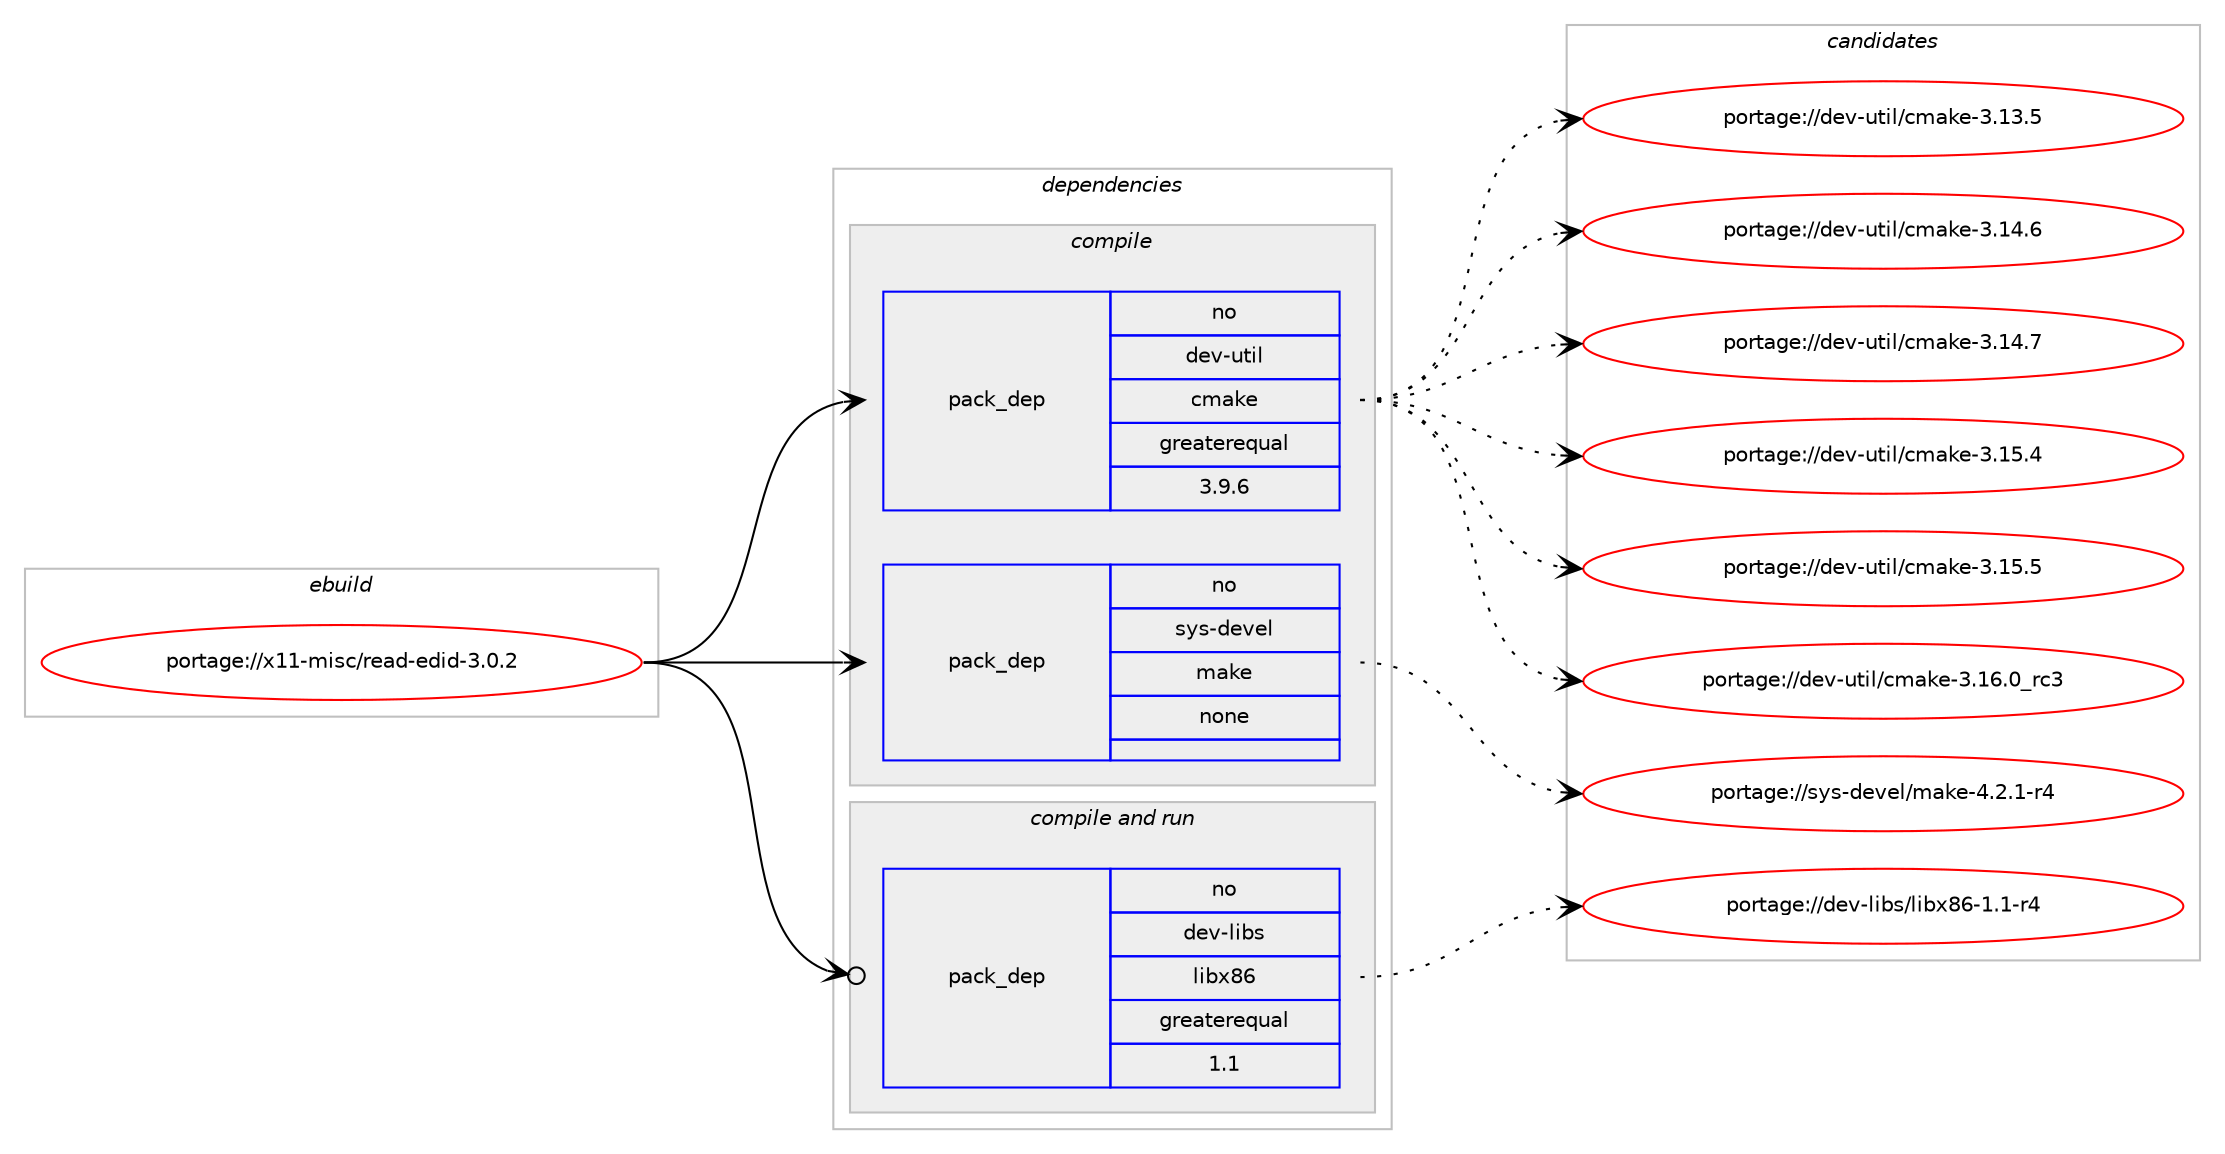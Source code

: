digraph prolog {

# *************
# Graph options
# *************

newrank=true;
concentrate=true;
compound=true;
graph [rankdir=LR,fontname=Helvetica,fontsize=10,ranksep=1.5];#, ranksep=2.5, nodesep=0.2];
edge  [arrowhead=vee];
node  [fontname=Helvetica,fontsize=10];

# **********
# The ebuild
# **********

subgraph cluster_leftcol {
color=gray;
rank=same;
label=<<i>ebuild</i>>;
id [label="portage://x11-misc/read-edid-3.0.2", color=red, width=4, href="../x11-misc/read-edid-3.0.2.svg"];
}

# ****************
# The dependencies
# ****************

subgraph cluster_midcol {
color=gray;
label=<<i>dependencies</i>>;
subgraph cluster_compile {
fillcolor="#eeeeee";
style=filled;
label=<<i>compile</i>>;
subgraph pack337089 {
dependency453765 [label=<<TABLE BORDER="0" CELLBORDER="1" CELLSPACING="0" CELLPADDING="4" WIDTH="220"><TR><TD ROWSPAN="6" CELLPADDING="30">pack_dep</TD></TR><TR><TD WIDTH="110">no</TD></TR><TR><TD>dev-util</TD></TR><TR><TD>cmake</TD></TR><TR><TD>greaterequal</TD></TR><TR><TD>3.9.6</TD></TR></TABLE>>, shape=none, color=blue];
}
id:e -> dependency453765:w [weight=20,style="solid",arrowhead="vee"];
subgraph pack337090 {
dependency453766 [label=<<TABLE BORDER="0" CELLBORDER="1" CELLSPACING="0" CELLPADDING="4" WIDTH="220"><TR><TD ROWSPAN="6" CELLPADDING="30">pack_dep</TD></TR><TR><TD WIDTH="110">no</TD></TR><TR><TD>sys-devel</TD></TR><TR><TD>make</TD></TR><TR><TD>none</TD></TR><TR><TD></TD></TR></TABLE>>, shape=none, color=blue];
}
id:e -> dependency453766:w [weight=20,style="solid",arrowhead="vee"];
}
subgraph cluster_compileandrun {
fillcolor="#eeeeee";
style=filled;
label=<<i>compile and run</i>>;
subgraph pack337091 {
dependency453767 [label=<<TABLE BORDER="0" CELLBORDER="1" CELLSPACING="0" CELLPADDING="4" WIDTH="220"><TR><TD ROWSPAN="6" CELLPADDING="30">pack_dep</TD></TR><TR><TD WIDTH="110">no</TD></TR><TR><TD>dev-libs</TD></TR><TR><TD>libx86</TD></TR><TR><TD>greaterequal</TD></TR><TR><TD>1.1</TD></TR></TABLE>>, shape=none, color=blue];
}
id:e -> dependency453767:w [weight=20,style="solid",arrowhead="odotvee"];
}
subgraph cluster_run {
fillcolor="#eeeeee";
style=filled;
label=<<i>run</i>>;
}
}

# **************
# The candidates
# **************

subgraph cluster_choices {
rank=same;
color=gray;
label=<<i>candidates</i>>;

subgraph choice337089 {
color=black;
nodesep=1;
choiceportage1001011184511711610510847991099710710145514649514653 [label="portage://dev-util/cmake-3.13.5", color=red, width=4,href="../dev-util/cmake-3.13.5.svg"];
choiceportage1001011184511711610510847991099710710145514649524654 [label="portage://dev-util/cmake-3.14.6", color=red, width=4,href="../dev-util/cmake-3.14.6.svg"];
choiceportage1001011184511711610510847991099710710145514649524655 [label="portage://dev-util/cmake-3.14.7", color=red, width=4,href="../dev-util/cmake-3.14.7.svg"];
choiceportage1001011184511711610510847991099710710145514649534652 [label="portage://dev-util/cmake-3.15.4", color=red, width=4,href="../dev-util/cmake-3.15.4.svg"];
choiceportage1001011184511711610510847991099710710145514649534653 [label="portage://dev-util/cmake-3.15.5", color=red, width=4,href="../dev-util/cmake-3.15.5.svg"];
choiceportage1001011184511711610510847991099710710145514649544648951149951 [label="portage://dev-util/cmake-3.16.0_rc3", color=red, width=4,href="../dev-util/cmake-3.16.0_rc3.svg"];
dependency453765:e -> choiceportage1001011184511711610510847991099710710145514649514653:w [style=dotted,weight="100"];
dependency453765:e -> choiceportage1001011184511711610510847991099710710145514649524654:w [style=dotted,weight="100"];
dependency453765:e -> choiceportage1001011184511711610510847991099710710145514649524655:w [style=dotted,weight="100"];
dependency453765:e -> choiceportage1001011184511711610510847991099710710145514649534652:w [style=dotted,weight="100"];
dependency453765:e -> choiceportage1001011184511711610510847991099710710145514649534653:w [style=dotted,weight="100"];
dependency453765:e -> choiceportage1001011184511711610510847991099710710145514649544648951149951:w [style=dotted,weight="100"];
}
subgraph choice337090 {
color=black;
nodesep=1;
choiceportage1151211154510010111810110847109971071014552465046494511452 [label="portage://sys-devel/make-4.2.1-r4", color=red, width=4,href="../sys-devel/make-4.2.1-r4.svg"];
dependency453766:e -> choiceportage1151211154510010111810110847109971071014552465046494511452:w [style=dotted,weight="100"];
}
subgraph choice337091 {
color=black;
nodesep=1;
choiceportage100101118451081059811547108105981205654454946494511452 [label="portage://dev-libs/libx86-1.1-r4", color=red, width=4,href="../dev-libs/libx86-1.1-r4.svg"];
dependency453767:e -> choiceportage100101118451081059811547108105981205654454946494511452:w [style=dotted,weight="100"];
}
}

}

